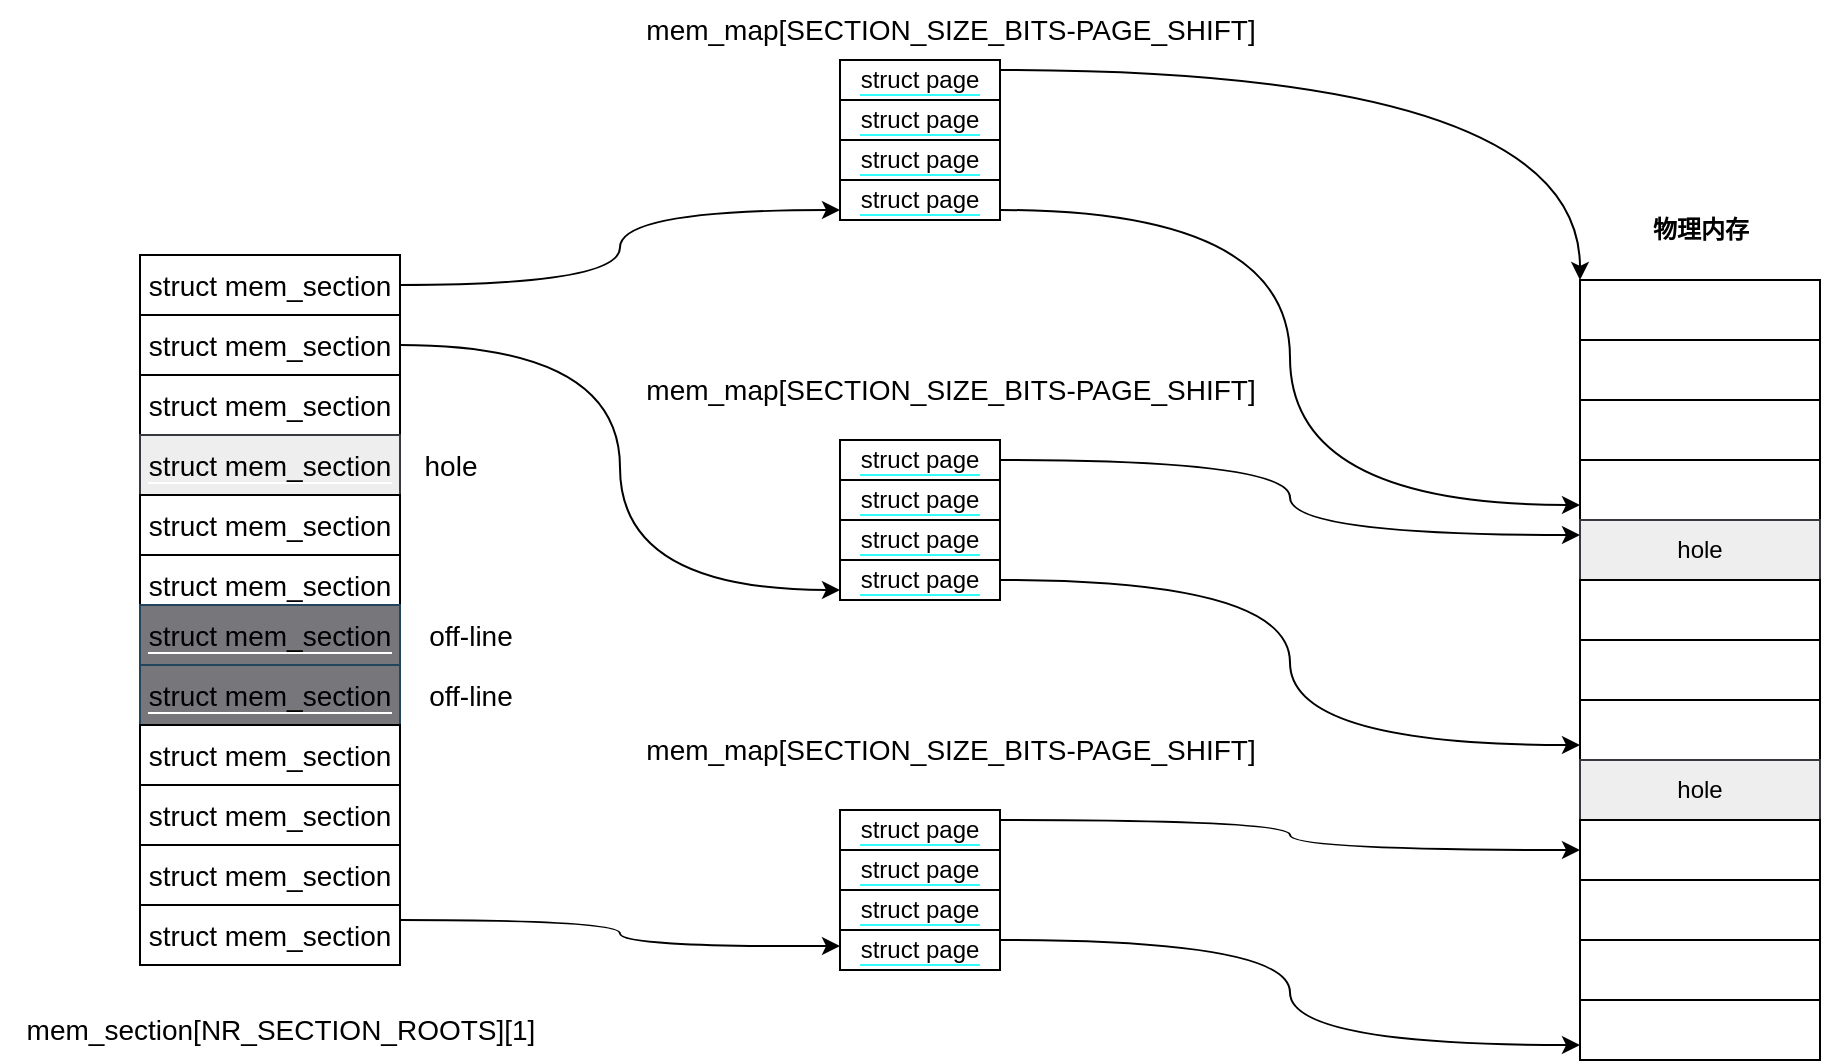 <mxfile version="20.8.23" type="device"><diagram name="Page-1" id="c7558073-3199-34d8-9f00-42111426c3f3"><mxGraphModel dx="2047" dy="704" grid="1" gridSize="10" guides="1" tooltips="1" connect="1" arrows="1" fold="1" page="1" pageScale="1" pageWidth="826" pageHeight="1169" background="none" math="0" shadow="0"><root><mxCell id="0"/><mxCell id="1" parent="0"/><mxCell id="8m3beTwyRqIR_tZnSEBx-349" value="" style="rounded=0;whiteSpace=wrap;html=1;labelBackgroundColor=#33FFFF;" vertex="1" parent="1"><mxGeometry x="680" y="140" width="120" height="30" as="geometry"/></mxCell><mxCell id="8m3beTwyRqIR_tZnSEBx-350" value="" style="rounded=0;whiteSpace=wrap;html=1;labelBackgroundColor=#33FFFF;" vertex="1" parent="1"><mxGeometry x="680" y="170" width="120" height="30" as="geometry"/></mxCell><mxCell id="8m3beTwyRqIR_tZnSEBx-351" value="" style="rounded=0;whiteSpace=wrap;html=1;labelBackgroundColor=#33FFFF;" vertex="1" parent="1"><mxGeometry x="680" y="200" width="120" height="30" as="geometry"/></mxCell><mxCell id="8m3beTwyRqIR_tZnSEBx-352" value="" style="rounded=0;whiteSpace=wrap;html=1;labelBackgroundColor=#33FFFF;" vertex="1" parent="1"><mxGeometry x="680" y="230" width="120" height="30" as="geometry"/></mxCell><mxCell id="8m3beTwyRqIR_tZnSEBx-353" value="hole" style="rounded=0;whiteSpace=wrap;html=1;labelBackgroundColor=none;fillColor=#eeeeee;strokeColor=#36393d;" vertex="1" parent="1"><mxGeometry x="680" y="260" width="120" height="30" as="geometry"/></mxCell><mxCell id="8m3beTwyRqIR_tZnSEBx-354" value="" style="rounded=0;whiteSpace=wrap;html=1;labelBackgroundColor=#33FFFF;" vertex="1" parent="1"><mxGeometry x="680" y="290" width="120" height="30" as="geometry"/></mxCell><mxCell id="8m3beTwyRqIR_tZnSEBx-355" value="" style="rounded=0;whiteSpace=wrap;html=1;labelBackgroundColor=#33FFFF;" vertex="1" parent="1"><mxGeometry x="680" y="320" width="120" height="30" as="geometry"/></mxCell><mxCell id="8m3beTwyRqIR_tZnSEBx-356" value="" style="rounded=0;whiteSpace=wrap;html=1;labelBackgroundColor=#33FFFF;" vertex="1" parent="1"><mxGeometry x="680" y="350" width="120" height="30" as="geometry"/></mxCell><mxCell id="8m3beTwyRqIR_tZnSEBx-357" value="hole" style="rounded=0;whiteSpace=wrap;html=1;labelBackgroundColor=#FFFFF;fillColor=#eeeeee;strokeColor=#36393d;" vertex="1" parent="1"><mxGeometry x="680" y="380" width="120" height="30" as="geometry"/></mxCell><mxCell id="8m3beTwyRqIR_tZnSEBx-358" value="" style="rounded=0;whiteSpace=wrap;html=1;labelBackgroundColor=#33FFFF;" vertex="1" parent="1"><mxGeometry x="680" y="410" width="120" height="30" as="geometry"/></mxCell><mxCell id="8m3beTwyRqIR_tZnSEBx-359" value="" style="rounded=0;whiteSpace=wrap;html=1;labelBackgroundColor=#33FFFF;" vertex="1" parent="1"><mxGeometry x="680" y="440" width="120" height="30" as="geometry"/></mxCell><mxCell id="8m3beTwyRqIR_tZnSEBx-360" value="" style="rounded=0;whiteSpace=wrap;html=1;labelBackgroundColor=#33FFFF;" vertex="1" parent="1"><mxGeometry x="680" y="470" width="120" height="30" as="geometry"/></mxCell><mxCell id="8m3beTwyRqIR_tZnSEBx-361" value="&lt;b&gt;物理内存&lt;/b&gt;" style="text;html=1;align=center;verticalAlign=middle;resizable=0;points=[];autosize=1;strokeColor=none;fillColor=none;" vertex="1" parent="1"><mxGeometry x="705" y="100" width="70" height="30" as="geometry"/></mxCell><mxCell id="8m3beTwyRqIR_tZnSEBx-362" value="" style="rounded=0;whiteSpace=wrap;html=1;labelBackgroundColor=#33FFFF;" vertex="1" parent="1"><mxGeometry x="680" y="500" width="120" height="30" as="geometry"/></mxCell><mxCell id="8m3beTwyRqIR_tZnSEBx-363" style="edgeStyle=orthogonalEdgeStyle;curved=1;orthogonalLoop=1;jettySize=auto;html=1;exitX=1;exitY=0.25;exitDx=0;exitDy=0;entryX=0;entryY=0;entryDx=0;entryDy=0;fontSize=14;" edge="1" parent="1" source="8m3beTwyRqIR_tZnSEBx-364" target="8m3beTwyRqIR_tZnSEBx-349"><mxGeometry relative="1" as="geometry"/></mxCell><mxCell id="8m3beTwyRqIR_tZnSEBx-364" value="&lt;span style=&quot;background-color: rgb(255, 255, 255);&quot;&gt;struct page&lt;/span&gt;" style="rounded=0;whiteSpace=wrap;html=1;labelBackgroundColor=#33FFFF;" vertex="1" parent="1"><mxGeometry x="310" y="30" width="80" height="20" as="geometry"/></mxCell><mxCell id="8m3beTwyRqIR_tZnSEBx-365" value="&lt;span style=&quot;background-color: rgb(255, 255, 255);&quot;&gt;struct page&lt;/span&gt;" style="rounded=0;whiteSpace=wrap;html=1;labelBackgroundColor=#33FFFF;" vertex="1" parent="1"><mxGeometry x="310" y="50" width="80" height="20" as="geometry"/></mxCell><mxCell id="8m3beTwyRqIR_tZnSEBx-366" value="&lt;span style=&quot;background-color: rgb(255, 255, 255);&quot;&gt;struct page&lt;/span&gt;" style="rounded=0;whiteSpace=wrap;html=1;labelBackgroundColor=#33FFFF;" vertex="1" parent="1"><mxGeometry x="310" y="70" width="80" height="20" as="geometry"/></mxCell><mxCell id="8m3beTwyRqIR_tZnSEBx-367" style="edgeStyle=orthogonalEdgeStyle;curved=1;orthogonalLoop=1;jettySize=auto;html=1;exitX=1;exitY=0.75;exitDx=0;exitDy=0;entryX=0;entryY=0.75;entryDx=0;entryDy=0;fontSize=14;" edge="1" parent="1" source="8m3beTwyRqIR_tZnSEBx-368" target="8m3beTwyRqIR_tZnSEBx-352"><mxGeometry relative="1" as="geometry"/></mxCell><mxCell id="8m3beTwyRqIR_tZnSEBx-368" value="&lt;span style=&quot;background-color: rgb(255, 255, 255);&quot;&gt;struct page&lt;/span&gt;" style="rounded=0;whiteSpace=wrap;html=1;labelBackgroundColor=#33FFFF;" vertex="1" parent="1"><mxGeometry x="310" y="90" width="80" height="20" as="geometry"/></mxCell><mxCell id="8m3beTwyRqIR_tZnSEBx-369" style="edgeStyle=orthogonalEdgeStyle;curved=1;orthogonalLoop=1;jettySize=auto;html=1;entryX=0;entryY=0.25;entryDx=0;entryDy=0;fontSize=14;" edge="1" parent="1" source="8m3beTwyRqIR_tZnSEBx-370" target="8m3beTwyRqIR_tZnSEBx-353"><mxGeometry relative="1" as="geometry"/></mxCell><mxCell id="8m3beTwyRqIR_tZnSEBx-370" value="&lt;span style=&quot;background-color: rgb(255, 255, 255);&quot;&gt;struct page&lt;/span&gt;" style="rounded=0;whiteSpace=wrap;html=1;labelBackgroundColor=#33FFFF;" vertex="1" parent="1"><mxGeometry x="310" y="220" width="80" height="20" as="geometry"/></mxCell><mxCell id="8m3beTwyRqIR_tZnSEBx-371" value="&lt;span style=&quot;background-color: rgb(255, 255, 255);&quot;&gt;struct page&lt;/span&gt;" style="rounded=0;whiteSpace=wrap;html=1;labelBackgroundColor=#33FFFF;" vertex="1" parent="1"><mxGeometry x="310" y="240" width="80" height="20" as="geometry"/></mxCell><mxCell id="8m3beTwyRqIR_tZnSEBx-372" value="&lt;span style=&quot;background-color: rgb(255, 255, 255);&quot;&gt;struct page&lt;/span&gt;" style="rounded=0;whiteSpace=wrap;html=1;labelBackgroundColor=#33FFFF;" vertex="1" parent="1"><mxGeometry x="310" y="260" width="80" height="20" as="geometry"/></mxCell><mxCell id="8m3beTwyRqIR_tZnSEBx-373" style="edgeStyle=orthogonalEdgeStyle;curved=1;orthogonalLoop=1;jettySize=auto;html=1;exitX=1;exitY=0.5;exitDx=0;exitDy=0;entryX=0;entryY=0.75;entryDx=0;entryDy=0;fontSize=14;" edge="1" parent="1" source="8m3beTwyRqIR_tZnSEBx-374" target="8m3beTwyRqIR_tZnSEBx-356"><mxGeometry relative="1" as="geometry"/></mxCell><mxCell id="8m3beTwyRqIR_tZnSEBx-374" value="&lt;span style=&quot;background-color: rgb(255, 255, 255);&quot;&gt;struct page&lt;/span&gt;" style="rounded=0;whiteSpace=wrap;html=1;labelBackgroundColor=#33FFFF;" vertex="1" parent="1"><mxGeometry x="310" y="280" width="80" height="20" as="geometry"/></mxCell><mxCell id="8m3beTwyRqIR_tZnSEBx-375" style="edgeStyle=orthogonalEdgeStyle;curved=1;orthogonalLoop=1;jettySize=auto;html=1;entryX=0;entryY=0.75;entryDx=0;entryDy=0;fontSize=14;" edge="1" parent="1" source="8m3beTwyRqIR_tZnSEBx-376" target="8m3beTwyRqIR_tZnSEBx-368"><mxGeometry relative="1" as="geometry"/></mxCell><mxCell id="8m3beTwyRqIR_tZnSEBx-376" value="struct mem_section" style="rounded=0;whiteSpace=wrap;html=1;labelBackgroundColor=#FFFFFF;labelBorderColor=none;fontSize=14;" vertex="1" parent="1"><mxGeometry x="-40" y="127.5" width="130" height="30" as="geometry"/></mxCell><mxCell id="8m3beTwyRqIR_tZnSEBx-377" style="edgeStyle=orthogonalEdgeStyle;curved=1;orthogonalLoop=1;jettySize=auto;html=1;exitX=1;exitY=0.5;exitDx=0;exitDy=0;entryX=0;entryY=0.75;entryDx=0;entryDy=0;fontSize=14;" edge="1" parent="1" source="8m3beTwyRqIR_tZnSEBx-378" target="8m3beTwyRqIR_tZnSEBx-374"><mxGeometry relative="1" as="geometry"/></mxCell><mxCell id="8m3beTwyRqIR_tZnSEBx-378" value="struct mem_section" style="rounded=0;whiteSpace=wrap;html=1;labelBackgroundColor=#FFFFFF;labelBorderColor=none;fontSize=14;" vertex="1" parent="1"><mxGeometry x="-40" y="157.5" width="130" height="30" as="geometry"/></mxCell><mxCell id="8m3beTwyRqIR_tZnSEBx-379" value="struct mem_section" style="rounded=0;whiteSpace=wrap;html=1;labelBackgroundColor=#FFFFFF;labelBorderColor=none;fontSize=14;" vertex="1" parent="1"><mxGeometry x="-40" y="187.5" width="130" height="30" as="geometry"/></mxCell><mxCell id="8m3beTwyRqIR_tZnSEBx-380" value="&lt;span style=&quot;background-color: rgb(238, 238, 238);&quot;&gt;struct mem_section&lt;/span&gt;" style="rounded=0;whiteSpace=wrap;html=1;labelBackgroundColor=#FFFFFF;labelBorderColor=none;fontSize=14;fillColor=#eeeeee;strokeColor=#36393d;" vertex="1" parent="1"><mxGeometry x="-40" y="217.5" width="130" height="30" as="geometry"/></mxCell><mxCell id="8m3beTwyRqIR_tZnSEBx-381" value="struct mem_section" style="rounded=0;whiteSpace=wrap;html=1;labelBackgroundColor=#FFFFFF;labelBorderColor=none;fontSize=14;" vertex="1" parent="1"><mxGeometry x="-40" y="247.5" width="130" height="30" as="geometry"/></mxCell><mxCell id="8m3beTwyRqIR_tZnSEBx-382" value="struct mem_section" style="rounded=0;whiteSpace=wrap;html=1;labelBackgroundColor=#FFFFFF;labelBorderColor=none;fontSize=14;" vertex="1" parent="1"><mxGeometry x="-40" y="277.5" width="130" height="30" as="geometry"/></mxCell><mxCell id="8m3beTwyRqIR_tZnSEBx-383" value="&lt;span style=&quot;background-color: rgb(119, 118, 123);&quot;&gt;struct mem_section&lt;/span&gt;" style="rounded=0;whiteSpace=wrap;html=1;labelBackgroundColor=#FFFFFF;labelBorderColor=none;fontSize=14;fillColor=#77767b;strokeColor=#23445d;" vertex="1" parent="1"><mxGeometry x="-40" y="302.5" width="130" height="30" as="geometry"/></mxCell><mxCell id="8m3beTwyRqIR_tZnSEBx-384" value="&lt;span style=&quot;background-color: rgb(119, 118, 123);&quot;&gt;struct mem_section&lt;/span&gt;" style="rounded=0;whiteSpace=wrap;html=1;labelBackgroundColor=#FFFFFF;labelBorderColor=none;fontSize=14;fillColor=#77767b;strokeColor=#23445d;" vertex="1" parent="1"><mxGeometry x="-40" y="332.5" width="130" height="30" as="geometry"/></mxCell><mxCell id="8m3beTwyRqIR_tZnSEBx-385" value="struct mem_section" style="rounded=0;whiteSpace=wrap;html=1;labelBackgroundColor=#FFFFFF;labelBorderColor=none;fontSize=14;" vertex="1" parent="1"><mxGeometry x="-40" y="362.5" width="130" height="30" as="geometry"/></mxCell><mxCell id="8m3beTwyRqIR_tZnSEBx-386" value="struct mem_section" style="rounded=0;whiteSpace=wrap;html=1;labelBackgroundColor=#FFFFFF;labelBorderColor=none;fontSize=14;" vertex="1" parent="1"><mxGeometry x="-40" y="392.5" width="130" height="30" as="geometry"/></mxCell><mxCell id="8m3beTwyRqIR_tZnSEBx-387" value="struct mem_section" style="rounded=0;whiteSpace=wrap;html=1;labelBackgroundColor=#FFFFFF;labelBorderColor=none;fontSize=14;" vertex="1" parent="1"><mxGeometry x="-40" y="422.5" width="130" height="30" as="geometry"/></mxCell><mxCell id="8m3beTwyRqIR_tZnSEBx-388" style="edgeStyle=orthogonalEdgeStyle;curved=1;orthogonalLoop=1;jettySize=auto;html=1;exitX=1;exitY=0.25;exitDx=0;exitDy=0;fontSize=14;" edge="1" parent="1" source="8m3beTwyRqIR_tZnSEBx-389"><mxGeometry relative="1" as="geometry"><mxPoint x="310" y="473" as="targetPoint"/></mxGeometry></mxCell><mxCell id="8m3beTwyRqIR_tZnSEBx-389" value="struct mem_section" style="rounded=0;whiteSpace=wrap;html=1;labelBackgroundColor=#FFFFFF;labelBorderColor=none;fontSize=14;" vertex="1" parent="1"><mxGeometry x="-40" y="452.5" width="130" height="30" as="geometry"/></mxCell><mxCell id="8m3beTwyRqIR_tZnSEBx-390" value="mem_section[NR_SECTION_ROOTS][1]" style="text;html=1;align=center;verticalAlign=middle;resizable=0;points=[];autosize=1;strokeColor=none;fillColor=none;fontSize=14;" vertex="1" parent="1"><mxGeometry x="-110" y="500" width="280" height="30" as="geometry"/></mxCell><mxCell id="8m3beTwyRqIR_tZnSEBx-391" style="edgeStyle=orthogonalEdgeStyle;curved=1;orthogonalLoop=1;jettySize=auto;html=1;exitX=1;exitY=0.25;exitDx=0;exitDy=0;entryX=0;entryY=0.5;entryDx=0;entryDy=0;fontSize=14;" edge="1" parent="1" source="8m3beTwyRqIR_tZnSEBx-392" target="8m3beTwyRqIR_tZnSEBx-358"><mxGeometry relative="1" as="geometry"/></mxCell><mxCell id="8m3beTwyRqIR_tZnSEBx-392" value="&lt;span style=&quot;background-color: rgb(255, 255, 255);&quot;&gt;struct page&lt;/span&gt;" style="rounded=0;whiteSpace=wrap;html=1;labelBackgroundColor=#33FFFF;" vertex="1" parent="1"><mxGeometry x="310" y="405" width="80" height="20" as="geometry"/></mxCell><mxCell id="8m3beTwyRqIR_tZnSEBx-393" value="&lt;span style=&quot;background-color: rgb(255, 255, 255);&quot;&gt;struct page&lt;/span&gt;" style="rounded=0;whiteSpace=wrap;html=1;labelBackgroundColor=#33FFFF;" vertex="1" parent="1"><mxGeometry x="310" y="425" width="80" height="20" as="geometry"/></mxCell><mxCell id="8m3beTwyRqIR_tZnSEBx-394" value="&lt;span style=&quot;background-color: rgb(255, 255, 255);&quot;&gt;struct page&lt;/span&gt;" style="rounded=0;whiteSpace=wrap;html=1;labelBackgroundColor=#33FFFF;" vertex="1" parent="1"><mxGeometry x="310" y="445" width="80" height="20" as="geometry"/></mxCell><mxCell id="8m3beTwyRqIR_tZnSEBx-395" style="edgeStyle=orthogonalEdgeStyle;curved=1;orthogonalLoop=1;jettySize=auto;html=1;exitX=1;exitY=0.25;exitDx=0;exitDy=0;entryX=0;entryY=0.75;entryDx=0;entryDy=0;fontSize=14;" edge="1" parent="1" source="8m3beTwyRqIR_tZnSEBx-396" target="8m3beTwyRqIR_tZnSEBx-362"><mxGeometry relative="1" as="geometry"/></mxCell><mxCell id="8m3beTwyRqIR_tZnSEBx-396" value="&lt;span style=&quot;background-color: rgb(255, 255, 255);&quot;&gt;struct page&lt;/span&gt;" style="rounded=0;whiteSpace=wrap;html=1;labelBackgroundColor=#33FFFF;" vertex="1" parent="1"><mxGeometry x="310" y="465" width="80" height="20" as="geometry"/></mxCell><mxCell id="8m3beTwyRqIR_tZnSEBx-399" value="mem_map[SECTION_SIZE_BITS-PAGE_SHIFT]" style="text;html=1;align=center;verticalAlign=middle;resizable=0;points=[];autosize=1;strokeColor=none;fillColor=none;fontSize=14;" vertex="1" parent="1"><mxGeometry x="200" width="330" height="30" as="geometry"/></mxCell><mxCell id="8m3beTwyRqIR_tZnSEBx-400" value="off-line" style="text;html=1;align=center;verticalAlign=middle;resizable=0;points=[];autosize=1;strokeColor=none;fillColor=none;fontSize=14;" vertex="1" parent="1"><mxGeometry x="90" y="302.5" width="70" height="30" as="geometry"/></mxCell><mxCell id="8m3beTwyRqIR_tZnSEBx-401" value="off-line" style="text;html=1;align=center;verticalAlign=middle;resizable=0;points=[];autosize=1;strokeColor=none;fillColor=none;fontSize=14;" vertex="1" parent="1"><mxGeometry x="90" y="332.5" width="70" height="30" as="geometry"/></mxCell><mxCell id="8m3beTwyRqIR_tZnSEBx-402" value="hole" style="text;html=1;align=center;verticalAlign=middle;resizable=0;points=[];autosize=1;strokeColor=none;fillColor=none;fontSize=14;" vertex="1" parent="1"><mxGeometry x="90" y="217.5" width="50" height="30" as="geometry"/></mxCell><mxCell id="8m3beTwyRqIR_tZnSEBx-403" value="mem_map[SECTION_SIZE_BITS-PAGE_SHIFT]" style="text;html=1;align=center;verticalAlign=middle;resizable=0;points=[];autosize=1;strokeColor=none;fillColor=none;fontSize=14;" vertex="1" parent="1"><mxGeometry x="200" y="180" width="330" height="30" as="geometry"/></mxCell><mxCell id="8m3beTwyRqIR_tZnSEBx-404" value="mem_map[SECTION_SIZE_BITS-PAGE_SHIFT]" style="text;html=1;align=center;verticalAlign=middle;resizable=0;points=[];autosize=1;strokeColor=none;fillColor=none;fontSize=14;" vertex="1" parent="1"><mxGeometry x="200" y="360" width="330" height="30" as="geometry"/></mxCell></root></mxGraphModel></diagram></mxfile>